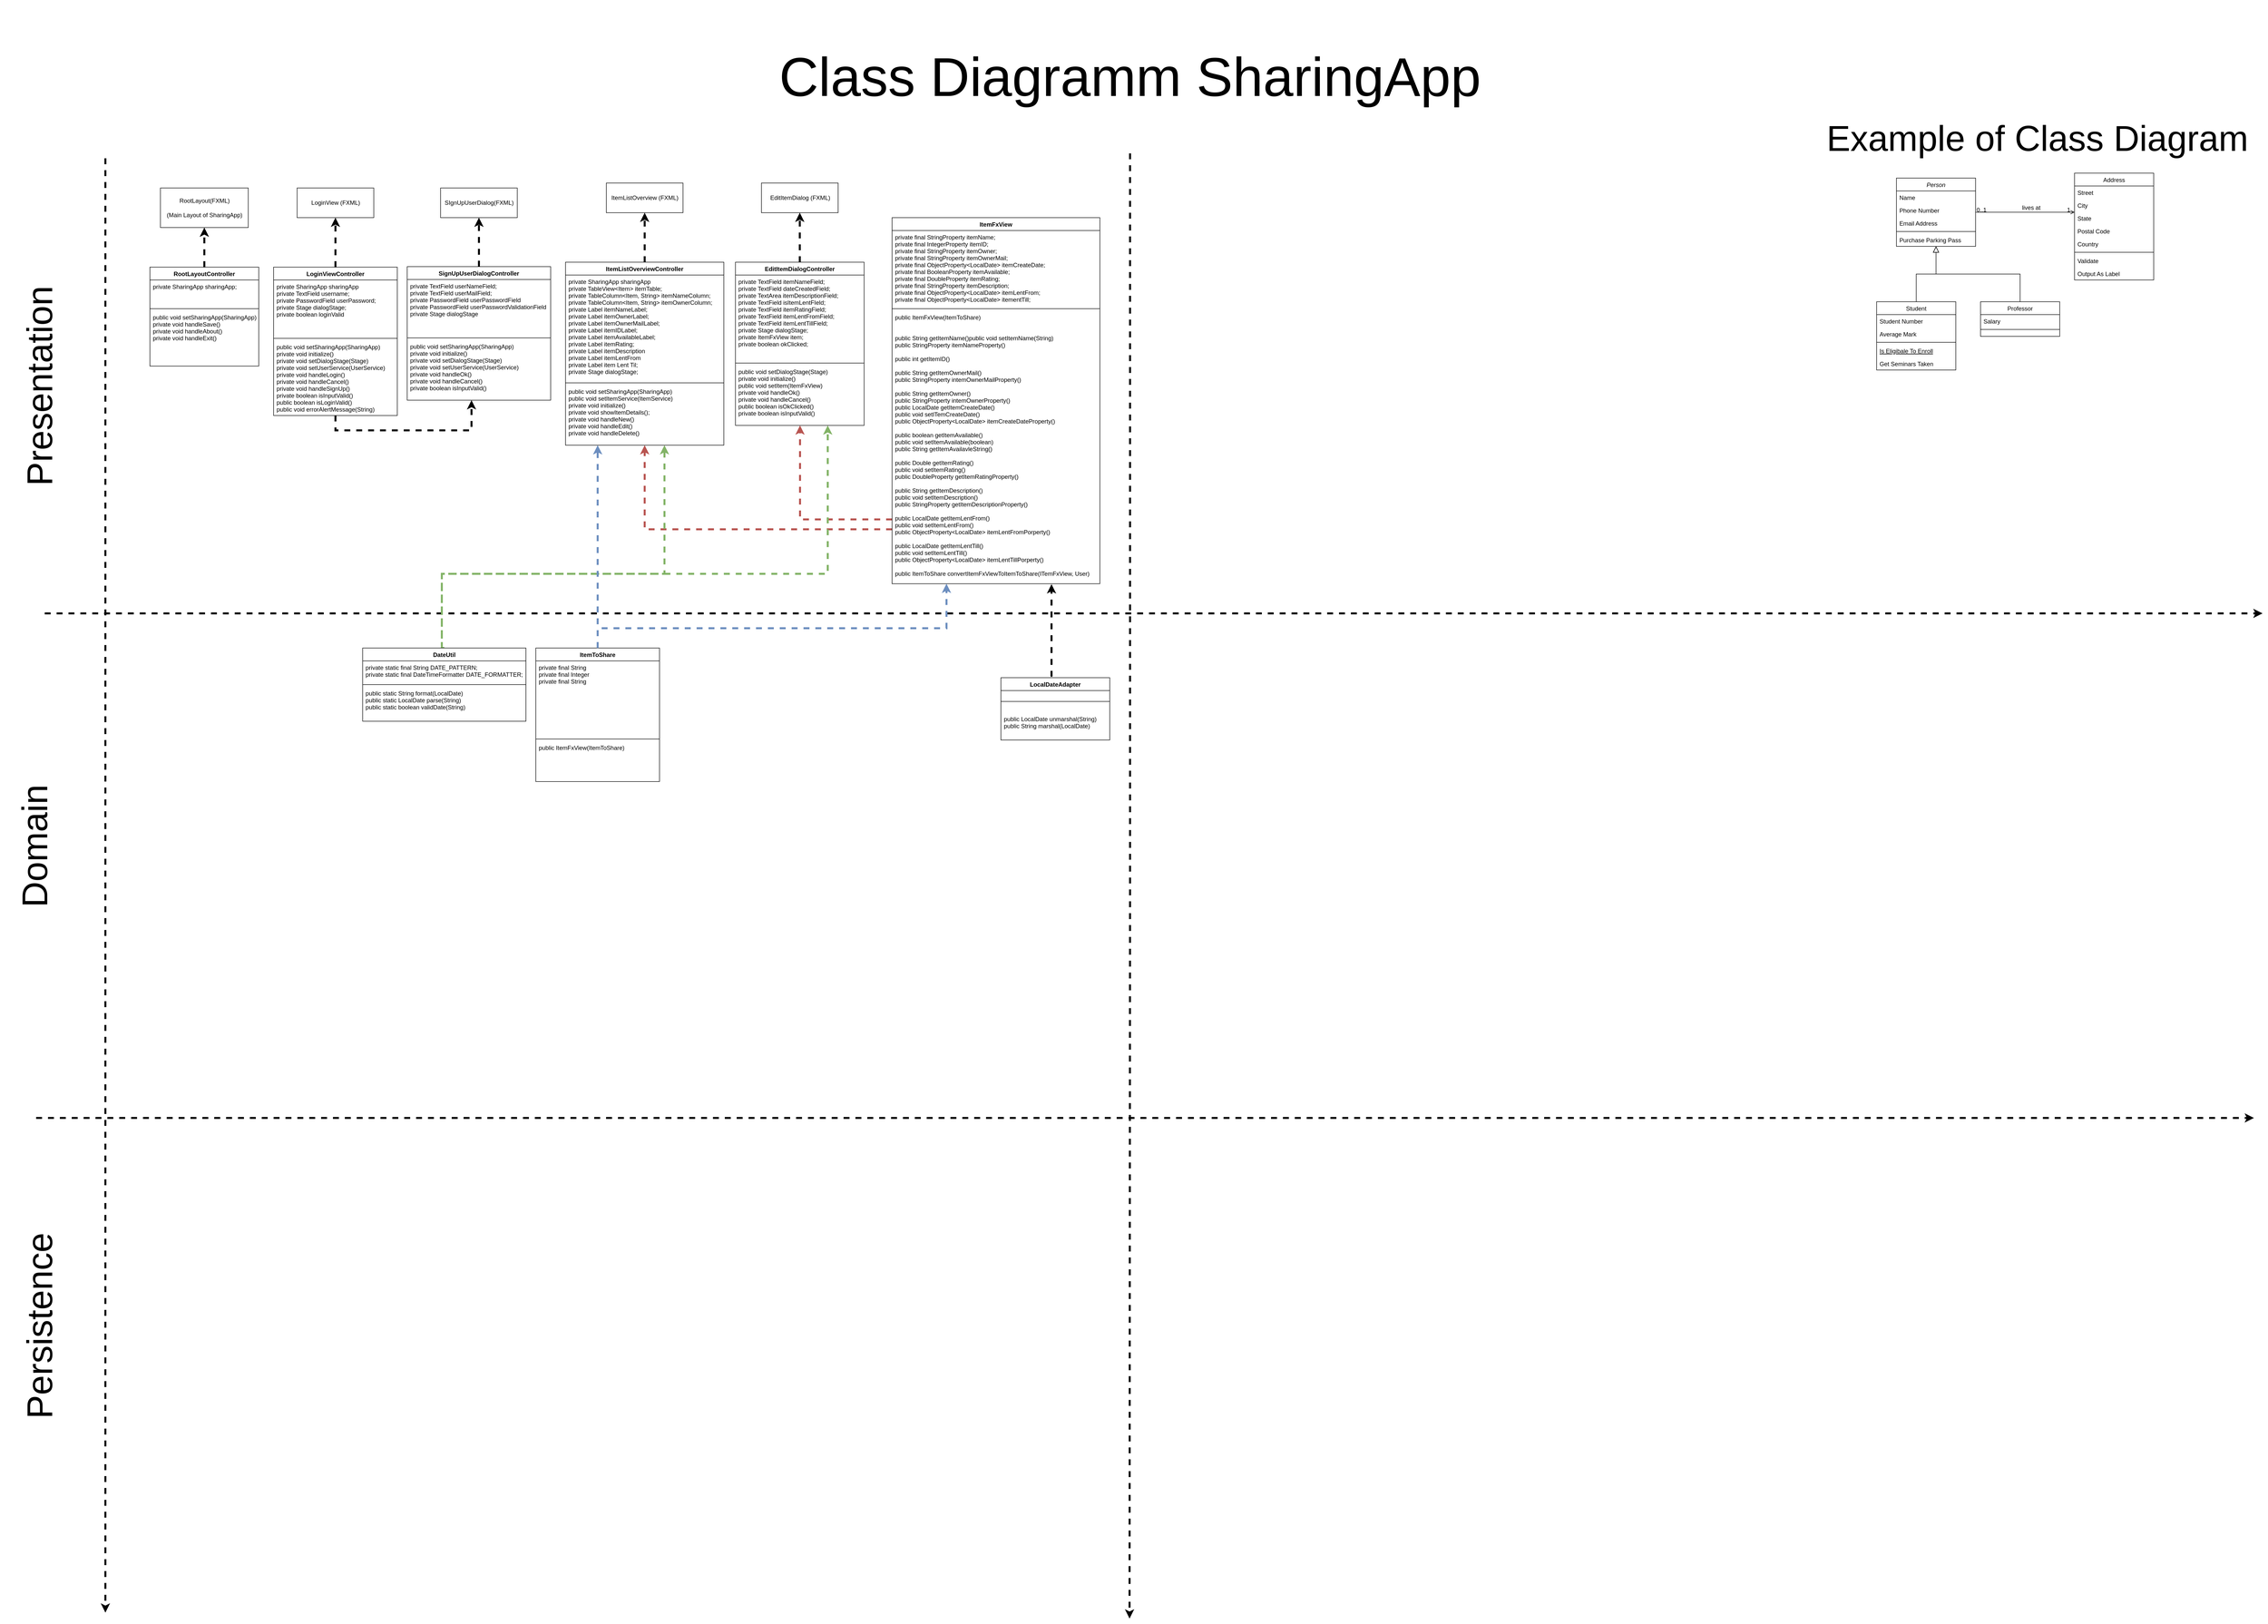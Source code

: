 <mxfile version="14.1.1" type="github">
  <diagram id="C5RBs43oDa-KdzZeNtuy" name="Page-1">
    <mxGraphModel dx="2844" dy="1766" grid="1" gridSize="10" guides="1" tooltips="1" connect="1" arrows="1" fold="1" page="1" pageScale="1" pageWidth="4681" pageHeight="3300" math="0" shadow="0">
      <root>
        <mxCell id="WIyWlLk6GJQsqaUBKTNV-0" />
        <mxCell id="WIyWlLk6GJQsqaUBKTNV-1" parent="WIyWlLk6GJQsqaUBKTNV-0" />
        <mxCell id="zkfFHV4jXpPFQw0GAbJ--0" value="Person" style="swimlane;fontStyle=2;align=center;verticalAlign=top;childLayout=stackLayout;horizontal=1;startSize=26;horizontalStack=0;resizeParent=1;resizeLast=0;collapsible=1;marginBottom=0;rounded=0;shadow=0;strokeWidth=1;" parent="WIyWlLk6GJQsqaUBKTNV-1" vertex="1">
          <mxGeometry x="3890" y="360" width="160" height="138" as="geometry">
            <mxRectangle x="230" y="140" width="160" height="26" as="alternateBounds" />
          </mxGeometry>
        </mxCell>
        <mxCell id="zkfFHV4jXpPFQw0GAbJ--1" value="Name" style="text;align=left;verticalAlign=top;spacingLeft=4;spacingRight=4;overflow=hidden;rotatable=0;points=[[0,0.5],[1,0.5]];portConstraint=eastwest;" parent="zkfFHV4jXpPFQw0GAbJ--0" vertex="1">
          <mxGeometry y="26" width="160" height="26" as="geometry" />
        </mxCell>
        <mxCell id="zkfFHV4jXpPFQw0GAbJ--2" value="Phone Number" style="text;align=left;verticalAlign=top;spacingLeft=4;spacingRight=4;overflow=hidden;rotatable=0;points=[[0,0.5],[1,0.5]];portConstraint=eastwest;rounded=0;shadow=0;html=0;" parent="zkfFHV4jXpPFQw0GAbJ--0" vertex="1">
          <mxGeometry y="52" width="160" height="26" as="geometry" />
        </mxCell>
        <mxCell id="zkfFHV4jXpPFQw0GAbJ--3" value="Email Address" style="text;align=left;verticalAlign=top;spacingLeft=4;spacingRight=4;overflow=hidden;rotatable=0;points=[[0,0.5],[1,0.5]];portConstraint=eastwest;rounded=0;shadow=0;html=0;" parent="zkfFHV4jXpPFQw0GAbJ--0" vertex="1">
          <mxGeometry y="78" width="160" height="26" as="geometry" />
        </mxCell>
        <mxCell id="zkfFHV4jXpPFQw0GAbJ--4" value="" style="line;html=1;strokeWidth=1;align=left;verticalAlign=middle;spacingTop=-1;spacingLeft=3;spacingRight=3;rotatable=0;labelPosition=right;points=[];portConstraint=eastwest;" parent="zkfFHV4jXpPFQw0GAbJ--0" vertex="1">
          <mxGeometry y="104" width="160" height="8" as="geometry" />
        </mxCell>
        <mxCell id="zkfFHV4jXpPFQw0GAbJ--5" value="Purchase Parking Pass" style="text;align=left;verticalAlign=top;spacingLeft=4;spacingRight=4;overflow=hidden;rotatable=0;points=[[0,0.5],[1,0.5]];portConstraint=eastwest;" parent="zkfFHV4jXpPFQw0GAbJ--0" vertex="1">
          <mxGeometry y="112" width="160" height="26" as="geometry" />
        </mxCell>
        <mxCell id="zkfFHV4jXpPFQw0GAbJ--6" value="Student" style="swimlane;fontStyle=0;align=center;verticalAlign=top;childLayout=stackLayout;horizontal=1;startSize=26;horizontalStack=0;resizeParent=1;resizeLast=0;collapsible=1;marginBottom=0;rounded=0;shadow=0;strokeWidth=1;" parent="WIyWlLk6GJQsqaUBKTNV-1" vertex="1">
          <mxGeometry x="3850" y="610" width="160" height="138" as="geometry">
            <mxRectangle x="130" y="380" width="160" height="26" as="alternateBounds" />
          </mxGeometry>
        </mxCell>
        <mxCell id="zkfFHV4jXpPFQw0GAbJ--7" value="Student Number" style="text;align=left;verticalAlign=top;spacingLeft=4;spacingRight=4;overflow=hidden;rotatable=0;points=[[0,0.5],[1,0.5]];portConstraint=eastwest;" parent="zkfFHV4jXpPFQw0GAbJ--6" vertex="1">
          <mxGeometry y="26" width="160" height="26" as="geometry" />
        </mxCell>
        <mxCell id="zkfFHV4jXpPFQw0GAbJ--8" value="Average Mark" style="text;align=left;verticalAlign=top;spacingLeft=4;spacingRight=4;overflow=hidden;rotatable=0;points=[[0,0.5],[1,0.5]];portConstraint=eastwest;rounded=0;shadow=0;html=0;" parent="zkfFHV4jXpPFQw0GAbJ--6" vertex="1">
          <mxGeometry y="52" width="160" height="26" as="geometry" />
        </mxCell>
        <mxCell id="zkfFHV4jXpPFQw0GAbJ--9" value="" style="line;html=1;strokeWidth=1;align=left;verticalAlign=middle;spacingTop=-1;spacingLeft=3;spacingRight=3;rotatable=0;labelPosition=right;points=[];portConstraint=eastwest;" parent="zkfFHV4jXpPFQw0GAbJ--6" vertex="1">
          <mxGeometry y="78" width="160" height="8" as="geometry" />
        </mxCell>
        <mxCell id="zkfFHV4jXpPFQw0GAbJ--10" value="Is Eligibale To Enroll" style="text;align=left;verticalAlign=top;spacingLeft=4;spacingRight=4;overflow=hidden;rotatable=0;points=[[0,0.5],[1,0.5]];portConstraint=eastwest;fontStyle=4" parent="zkfFHV4jXpPFQw0GAbJ--6" vertex="1">
          <mxGeometry y="86" width="160" height="26" as="geometry" />
        </mxCell>
        <mxCell id="zkfFHV4jXpPFQw0GAbJ--11" value="Get Seminars Taken" style="text;align=left;verticalAlign=top;spacingLeft=4;spacingRight=4;overflow=hidden;rotatable=0;points=[[0,0.5],[1,0.5]];portConstraint=eastwest;" parent="zkfFHV4jXpPFQw0GAbJ--6" vertex="1">
          <mxGeometry y="112" width="160" height="26" as="geometry" />
        </mxCell>
        <mxCell id="zkfFHV4jXpPFQw0GAbJ--12" value="" style="endArrow=block;endSize=10;endFill=0;shadow=0;strokeWidth=1;rounded=0;edgeStyle=elbowEdgeStyle;elbow=vertical;" parent="WIyWlLk6GJQsqaUBKTNV-1" source="zkfFHV4jXpPFQw0GAbJ--6" target="zkfFHV4jXpPFQw0GAbJ--0" edge="1">
          <mxGeometry width="160" relative="1" as="geometry">
            <mxPoint x="2340" y="153" as="sourcePoint" />
            <mxPoint x="2340" y="153" as="targetPoint" />
          </mxGeometry>
        </mxCell>
        <mxCell id="zkfFHV4jXpPFQw0GAbJ--13" value="Professor" style="swimlane;fontStyle=0;align=center;verticalAlign=top;childLayout=stackLayout;horizontal=1;startSize=26;horizontalStack=0;resizeParent=1;resizeLast=0;collapsible=1;marginBottom=0;rounded=0;shadow=0;strokeWidth=1;" parent="WIyWlLk6GJQsqaUBKTNV-1" vertex="1">
          <mxGeometry x="4060" y="610" width="160" height="70" as="geometry">
            <mxRectangle x="340" y="380" width="170" height="26" as="alternateBounds" />
          </mxGeometry>
        </mxCell>
        <mxCell id="zkfFHV4jXpPFQw0GAbJ--14" value="Salary" style="text;align=left;verticalAlign=top;spacingLeft=4;spacingRight=4;overflow=hidden;rotatable=0;points=[[0,0.5],[1,0.5]];portConstraint=eastwest;" parent="zkfFHV4jXpPFQw0GAbJ--13" vertex="1">
          <mxGeometry y="26" width="160" height="26" as="geometry" />
        </mxCell>
        <mxCell id="zkfFHV4jXpPFQw0GAbJ--15" value="" style="line;html=1;strokeWidth=1;align=left;verticalAlign=middle;spacingTop=-1;spacingLeft=3;spacingRight=3;rotatable=0;labelPosition=right;points=[];portConstraint=eastwest;" parent="zkfFHV4jXpPFQw0GAbJ--13" vertex="1">
          <mxGeometry y="52" width="160" height="8" as="geometry" />
        </mxCell>
        <mxCell id="zkfFHV4jXpPFQw0GAbJ--16" value="" style="endArrow=block;endSize=10;endFill=0;shadow=0;strokeWidth=1;rounded=0;edgeStyle=elbowEdgeStyle;elbow=vertical;" parent="WIyWlLk6GJQsqaUBKTNV-1" source="zkfFHV4jXpPFQw0GAbJ--13" target="zkfFHV4jXpPFQw0GAbJ--0" edge="1">
          <mxGeometry width="160" relative="1" as="geometry">
            <mxPoint x="2350" y="323" as="sourcePoint" />
            <mxPoint x="2450" y="221" as="targetPoint" />
          </mxGeometry>
        </mxCell>
        <mxCell id="zkfFHV4jXpPFQw0GAbJ--17" value="Address" style="swimlane;fontStyle=0;align=center;verticalAlign=top;childLayout=stackLayout;horizontal=1;startSize=26;horizontalStack=0;resizeParent=1;resizeLast=0;collapsible=1;marginBottom=0;rounded=0;shadow=0;strokeWidth=1;" parent="WIyWlLk6GJQsqaUBKTNV-1" vertex="1">
          <mxGeometry x="4250" y="350" width="160" height="216" as="geometry">
            <mxRectangle x="550" y="140" width="160" height="26" as="alternateBounds" />
          </mxGeometry>
        </mxCell>
        <mxCell id="zkfFHV4jXpPFQw0GAbJ--18" value="Street" style="text;align=left;verticalAlign=top;spacingLeft=4;spacingRight=4;overflow=hidden;rotatable=0;points=[[0,0.5],[1,0.5]];portConstraint=eastwest;" parent="zkfFHV4jXpPFQw0GAbJ--17" vertex="1">
          <mxGeometry y="26" width="160" height="26" as="geometry" />
        </mxCell>
        <mxCell id="zkfFHV4jXpPFQw0GAbJ--19" value="City" style="text;align=left;verticalAlign=top;spacingLeft=4;spacingRight=4;overflow=hidden;rotatable=0;points=[[0,0.5],[1,0.5]];portConstraint=eastwest;rounded=0;shadow=0;html=0;" parent="zkfFHV4jXpPFQw0GAbJ--17" vertex="1">
          <mxGeometry y="52" width="160" height="26" as="geometry" />
        </mxCell>
        <mxCell id="zkfFHV4jXpPFQw0GAbJ--20" value="State" style="text;align=left;verticalAlign=top;spacingLeft=4;spacingRight=4;overflow=hidden;rotatable=0;points=[[0,0.5],[1,0.5]];portConstraint=eastwest;rounded=0;shadow=0;html=0;" parent="zkfFHV4jXpPFQw0GAbJ--17" vertex="1">
          <mxGeometry y="78" width="160" height="26" as="geometry" />
        </mxCell>
        <mxCell id="zkfFHV4jXpPFQw0GAbJ--21" value="Postal Code" style="text;align=left;verticalAlign=top;spacingLeft=4;spacingRight=4;overflow=hidden;rotatable=0;points=[[0,0.5],[1,0.5]];portConstraint=eastwest;rounded=0;shadow=0;html=0;" parent="zkfFHV4jXpPFQw0GAbJ--17" vertex="1">
          <mxGeometry y="104" width="160" height="26" as="geometry" />
        </mxCell>
        <mxCell id="zkfFHV4jXpPFQw0GAbJ--22" value="Country" style="text;align=left;verticalAlign=top;spacingLeft=4;spacingRight=4;overflow=hidden;rotatable=0;points=[[0,0.5],[1,0.5]];portConstraint=eastwest;rounded=0;shadow=0;html=0;" parent="zkfFHV4jXpPFQw0GAbJ--17" vertex="1">
          <mxGeometry y="130" width="160" height="26" as="geometry" />
        </mxCell>
        <mxCell id="zkfFHV4jXpPFQw0GAbJ--23" value="" style="line;html=1;strokeWidth=1;align=left;verticalAlign=middle;spacingTop=-1;spacingLeft=3;spacingRight=3;rotatable=0;labelPosition=right;points=[];portConstraint=eastwest;" parent="zkfFHV4jXpPFQw0GAbJ--17" vertex="1">
          <mxGeometry y="156" width="160" height="8" as="geometry" />
        </mxCell>
        <mxCell id="zkfFHV4jXpPFQw0GAbJ--24" value="Validate" style="text;align=left;verticalAlign=top;spacingLeft=4;spacingRight=4;overflow=hidden;rotatable=0;points=[[0,0.5],[1,0.5]];portConstraint=eastwest;" parent="zkfFHV4jXpPFQw0GAbJ--17" vertex="1">
          <mxGeometry y="164" width="160" height="26" as="geometry" />
        </mxCell>
        <mxCell id="zkfFHV4jXpPFQw0GAbJ--25" value="Output As Label" style="text;align=left;verticalAlign=top;spacingLeft=4;spacingRight=4;overflow=hidden;rotatable=0;points=[[0,0.5],[1,0.5]];portConstraint=eastwest;" parent="zkfFHV4jXpPFQw0GAbJ--17" vertex="1">
          <mxGeometry y="190" width="160" height="26" as="geometry" />
        </mxCell>
        <mxCell id="zkfFHV4jXpPFQw0GAbJ--26" value="" style="endArrow=open;shadow=0;strokeWidth=1;rounded=0;endFill=1;edgeStyle=elbowEdgeStyle;elbow=vertical;" parent="WIyWlLk6GJQsqaUBKTNV-1" source="zkfFHV4jXpPFQw0GAbJ--0" target="zkfFHV4jXpPFQw0GAbJ--17" edge="1">
          <mxGeometry x="0.5" y="41" relative="1" as="geometry">
            <mxPoint x="2520" y="142" as="sourcePoint" />
            <mxPoint x="2680" y="142" as="targetPoint" />
            <mxPoint x="-40" y="32" as="offset" />
          </mxGeometry>
        </mxCell>
        <mxCell id="zkfFHV4jXpPFQw0GAbJ--27" value="0..1" style="resizable=0;align=left;verticalAlign=bottom;labelBackgroundColor=none;fontSize=12;" parent="zkfFHV4jXpPFQw0GAbJ--26" connectable="0" vertex="1">
          <mxGeometry x="-1" relative="1" as="geometry">
            <mxPoint y="4" as="offset" />
          </mxGeometry>
        </mxCell>
        <mxCell id="zkfFHV4jXpPFQw0GAbJ--28" value="1" style="resizable=0;align=right;verticalAlign=bottom;labelBackgroundColor=none;fontSize=12;" parent="zkfFHV4jXpPFQw0GAbJ--26" connectable="0" vertex="1">
          <mxGeometry x="1" relative="1" as="geometry">
            <mxPoint x="-7" y="4" as="offset" />
          </mxGeometry>
        </mxCell>
        <mxCell id="zkfFHV4jXpPFQw0GAbJ--29" value="lives at" style="text;html=1;resizable=0;points=[];;align=center;verticalAlign=middle;labelBackgroundColor=none;rounded=0;shadow=0;strokeWidth=1;fontSize=12;" parent="zkfFHV4jXpPFQw0GAbJ--26" vertex="1" connectable="0">
          <mxGeometry x="0.5" y="49" relative="1" as="geometry">
            <mxPoint x="-38" y="40" as="offset" />
          </mxGeometry>
        </mxCell>
        <mxCell id="n5gccMW1pTss9SRz3Ln8-4" style="edgeStyle=orthogonalEdgeStyle;rounded=0;orthogonalLoop=1;jettySize=auto;html=1;exitX=0.5;exitY=1;exitDx=0;exitDy=0;dashed=1;strokeWidth=4;" parent="WIyWlLk6GJQsqaUBKTNV-1" source="n5gccMW1pTss9SRz3Ln8-2" edge="1">
          <mxGeometry relative="1" as="geometry">
            <mxPoint x="2340" y="3272" as="targetPoint" />
          </mxGeometry>
        </mxCell>
        <mxCell id="n5gccMW1pTss9SRz3Ln8-2" value="&lt;font style=&quot;font-size: 110px&quot;&gt;Class Diagramm SharingApp&lt;/font&gt;" style="text;html=1;strokeColor=none;fillColor=none;align=center;verticalAlign=middle;whiteSpace=wrap;rounded=0;" parent="WIyWlLk6GJQsqaUBKTNV-1" vertex="1">
          <mxGeometry x="1531" width="1620" height="310" as="geometry" />
        </mxCell>
        <mxCell id="n5gccMW1pTss9SRz3Ln8-5" style="edgeStyle=orthogonalEdgeStyle;rounded=0;orthogonalLoop=1;jettySize=auto;html=1;dashed=1;strokeWidth=4;" parent="WIyWlLk6GJQsqaUBKTNV-1" edge="1">
          <mxGeometry relative="1" as="geometry">
            <mxPoint x="270" y="3260" as="targetPoint" />
            <mxPoint x="270" y="320" as="sourcePoint" />
          </mxGeometry>
        </mxCell>
        <mxCell id="n5gccMW1pTss9SRz3Ln8-6" value="&lt;div style=&quot;font-size: 72px&quot;&gt;&lt;font style=&quot;font-size: 72px&quot;&gt;Presentation&lt;/font&gt;&lt;/div&gt;" style="text;html=1;strokeColor=none;fillColor=none;align=center;verticalAlign=middle;whiteSpace=wrap;rounded=0;rotation=-90;" parent="WIyWlLk6GJQsqaUBKTNV-1" vertex="1">
          <mxGeometry x="-190" y="710" width="655" height="140" as="geometry" />
        </mxCell>
        <mxCell id="n5gccMW1pTss9SRz3Ln8-7" value="&lt;font style=&quot;font-size: 72px&quot;&gt;Domain&lt;/font&gt;" style="text;html=1;strokeColor=none;fillColor=none;align=center;verticalAlign=middle;whiteSpace=wrap;rounded=0;rotation=-90;" parent="WIyWlLk6GJQsqaUBKTNV-1" vertex="1">
          <mxGeometry x="-200" y="1640" width="655" height="140" as="geometry" />
        </mxCell>
        <mxCell id="n5gccMW1pTss9SRz3Ln8-8" value="&lt;font style=&quot;font-size: 72px&quot;&gt;Persistence&lt;/font&gt;" style="text;html=1;strokeColor=none;fillColor=none;align=center;verticalAlign=middle;whiteSpace=wrap;rounded=0;rotation=-90;" parent="WIyWlLk6GJQsqaUBKTNV-1" vertex="1">
          <mxGeometry x="-190" y="2610" width="655" height="140" as="geometry" />
        </mxCell>
        <mxCell id="n5gccMW1pTss9SRz3Ln8-10" style="edgeStyle=orthogonalEdgeStyle;rounded=0;orthogonalLoop=1;jettySize=auto;html=1;exitX=0.5;exitY=1;exitDx=0;exitDy=0;dashed=1;strokeWidth=4;" parent="WIyWlLk6GJQsqaUBKTNV-1" edge="1">
          <mxGeometry relative="1" as="geometry">
            <mxPoint x="4630" y="1240" as="targetPoint" />
            <mxPoint x="147.4" y="1240" as="sourcePoint" />
          </mxGeometry>
        </mxCell>
        <mxCell id="n5gccMW1pTss9SRz3Ln8-11" style="edgeStyle=orthogonalEdgeStyle;rounded=0;orthogonalLoop=1;jettySize=auto;html=1;exitX=0.5;exitY=1;exitDx=0;exitDy=0;dashed=1;strokeWidth=4;" parent="WIyWlLk6GJQsqaUBKTNV-1" edge="1">
          <mxGeometry relative="1" as="geometry">
            <mxPoint x="4612.6" y="2260" as="targetPoint" />
            <mxPoint x="130.0" y="2260" as="sourcePoint" />
          </mxGeometry>
        </mxCell>
        <mxCell id="n5gccMW1pTss9SRz3Ln8-21" style="edgeStyle=orthogonalEdgeStyle;rounded=0;orthogonalLoop=1;jettySize=auto;html=1;entryX=0.5;entryY=1;entryDx=0;entryDy=0;dashed=1;strokeWidth=4;" parent="WIyWlLk6GJQsqaUBKTNV-1" source="n5gccMW1pTss9SRz3Ln8-16" target="n5gccMW1pTss9SRz3Ln8-20" edge="1">
          <mxGeometry relative="1" as="geometry" />
        </mxCell>
        <mxCell id="n5gccMW1pTss9SRz3Ln8-16" value="LoginViewController" style="swimlane;fontStyle=1;align=center;verticalAlign=top;childLayout=stackLayout;horizontal=1;startSize=26;horizontalStack=0;resizeParent=1;resizeParentMax=0;resizeLast=0;collapsible=1;marginBottom=0;" parent="WIyWlLk6GJQsqaUBKTNV-1" vertex="1">
          <mxGeometry x="610" y="540" width="250" height="300" as="geometry" />
        </mxCell>
        <mxCell id="n5gccMW1pTss9SRz3Ln8-17" value="private SharingApp sharingApp&#xa;private TextField username;&#xa;private PasswordField userPassword;&#xa;private Stage dialogStage;&#xa;private boolean loginValid&#xa;" style="text;strokeColor=none;fillColor=none;align=left;verticalAlign=top;spacingLeft=4;spacingRight=4;overflow=hidden;rotatable=0;points=[[0,0.5],[1,0.5]];portConstraint=eastwest;" parent="n5gccMW1pTss9SRz3Ln8-16" vertex="1">
          <mxGeometry y="26" width="250" height="114" as="geometry" />
        </mxCell>
        <mxCell id="n5gccMW1pTss9SRz3Ln8-18" value="" style="line;strokeWidth=1;fillColor=none;align=left;verticalAlign=middle;spacingTop=-1;spacingLeft=3;spacingRight=3;rotatable=0;labelPosition=right;points=[];portConstraint=eastwest;" parent="n5gccMW1pTss9SRz3Ln8-16" vertex="1">
          <mxGeometry y="140" width="250" height="8" as="geometry" />
        </mxCell>
        <mxCell id="n5gccMW1pTss9SRz3Ln8-19" value="public void setSharingApp(SharingApp)&#xa;private void initialize()&#xa;private void setDialogStage(Stage)&#xa;private void setUserService(UserService)&#xa;private void handleLogin()&#xa;private void handleCancel()&#xa;private void handleSignUp()&#xa;private boolean isInputValid()&#xa;public boolean isLoginValid()&#xa;public void errorAlertMessage(String)&#xa;&#xa;" style="text;strokeColor=none;fillColor=none;align=left;verticalAlign=top;spacingLeft=4;spacingRight=4;overflow=hidden;rotatable=0;points=[[0,0.5],[1,0.5]];portConstraint=eastwest;" parent="n5gccMW1pTss9SRz3Ln8-16" vertex="1">
          <mxGeometry y="148" width="250" height="152" as="geometry" />
        </mxCell>
        <mxCell id="n5gccMW1pTss9SRz3Ln8-20" value="LoginView (FXML)" style="html=1;" parent="WIyWlLk6GJQsqaUBKTNV-1" vertex="1">
          <mxGeometry x="657.5" y="380" width="155" height="60" as="geometry" />
        </mxCell>
        <mxCell id="n5gccMW1pTss9SRz3Ln8-27" style="edgeStyle=orthogonalEdgeStyle;rounded=0;orthogonalLoop=1;jettySize=auto;html=1;entryX=0.5;entryY=1;entryDx=0;entryDy=0;dashed=1;strokeWidth=4;" parent="WIyWlLk6GJQsqaUBKTNV-1" source="n5gccMW1pTss9SRz3Ln8-22" target="n5gccMW1pTss9SRz3Ln8-26" edge="1">
          <mxGeometry relative="1" as="geometry" />
        </mxCell>
        <mxCell id="n5gccMW1pTss9SRz3Ln8-22" value="RootLayoutController" style="swimlane;fontStyle=1;align=center;verticalAlign=top;childLayout=stackLayout;horizontal=1;startSize=26;horizontalStack=0;resizeParent=1;resizeParentMax=0;resizeLast=0;collapsible=1;marginBottom=0;" parent="WIyWlLk6GJQsqaUBKTNV-1" vertex="1">
          <mxGeometry x="360" y="540" width="220" height="200" as="geometry" />
        </mxCell>
        <mxCell id="n5gccMW1pTss9SRz3Ln8-23" value="private SharingApp sharingApp;" style="text;strokeColor=none;fillColor=none;align=left;verticalAlign=top;spacingLeft=4;spacingRight=4;overflow=hidden;rotatable=0;points=[[0,0.5],[1,0.5]];portConstraint=eastwest;" parent="n5gccMW1pTss9SRz3Ln8-22" vertex="1">
          <mxGeometry y="26" width="220" height="54" as="geometry" />
        </mxCell>
        <mxCell id="n5gccMW1pTss9SRz3Ln8-24" value="" style="line;strokeWidth=1;fillColor=none;align=left;verticalAlign=middle;spacingTop=-1;spacingLeft=3;spacingRight=3;rotatable=0;labelPosition=right;points=[];portConstraint=eastwest;" parent="n5gccMW1pTss9SRz3Ln8-22" vertex="1">
          <mxGeometry y="80" width="220" height="8" as="geometry" />
        </mxCell>
        <mxCell id="n5gccMW1pTss9SRz3Ln8-25" value="public void setSharingApp(SharingApp)&#xa;private void handleSave()&#xa;private void handleAbout()&#xa;private void handleExit()&#xa;" style="text;strokeColor=none;fillColor=none;align=left;verticalAlign=top;spacingLeft=4;spacingRight=4;overflow=hidden;rotatable=0;points=[[0,0.5],[1,0.5]];portConstraint=eastwest;" parent="n5gccMW1pTss9SRz3Ln8-22" vertex="1">
          <mxGeometry y="88" width="220" height="112" as="geometry" />
        </mxCell>
        <mxCell id="n5gccMW1pTss9SRz3Ln8-26" value="&lt;div&gt;RootLayout(FXML)&lt;/div&gt;&lt;div&gt;&lt;br&gt;&lt;/div&gt;(Main Layout of SharingApp)" style="html=1;" parent="WIyWlLk6GJQsqaUBKTNV-1" vertex="1">
          <mxGeometry x="381.25" y="380" width="177.5" height="80" as="geometry" />
        </mxCell>
        <mxCell id="n5gccMW1pTss9SRz3Ln8-28" value="&lt;font style=&quot;font-size: 72px&quot;&gt;Example of Class Diagram&lt;/font&gt;" style="text;html=1;strokeColor=none;fillColor=none;align=center;verticalAlign=middle;whiteSpace=wrap;rounded=0;" parent="WIyWlLk6GJQsqaUBKTNV-1" vertex="1">
          <mxGeometry x="3740" y="270" width="870" height="20" as="geometry" />
        </mxCell>
        <mxCell id="NbHTNahy-XvnpAPskr0h-0" value="ItemListOverview (FXML)" style="html=1;" parent="WIyWlLk6GJQsqaUBKTNV-1" vertex="1">
          <mxGeometry x="1282.5" y="370" width="155" height="60" as="geometry" />
        </mxCell>
        <mxCell id="NbHTNahy-XvnpAPskr0h-7" style="edgeStyle=orthogonalEdgeStyle;rounded=0;orthogonalLoop=1;jettySize=auto;html=1;entryX=0.5;entryY=1;entryDx=0;entryDy=0;dashed=1;strokeWidth=4;" parent="WIyWlLk6GJQsqaUBKTNV-1" source="NbHTNahy-XvnpAPskr0h-1" target="NbHTNahy-XvnpAPskr0h-0" edge="1">
          <mxGeometry relative="1" as="geometry" />
        </mxCell>
        <mxCell id="NbHTNahy-XvnpAPskr0h-1" value="ItemListOverviewController" style="swimlane;fontStyle=1;align=center;verticalAlign=top;childLayout=stackLayout;horizontal=1;startSize=26;horizontalStack=0;resizeParent=1;resizeParentMax=0;resizeLast=0;collapsible=1;marginBottom=0;" parent="WIyWlLk6GJQsqaUBKTNV-1" vertex="1">
          <mxGeometry x="1200" y="530" width="320" height="370" as="geometry" />
        </mxCell>
        <mxCell id="NbHTNahy-XvnpAPskr0h-2" value="private SharingApp sharingApp&#xa;private TableView&lt;Item&gt; itemTable;&#xa;private TableColumn&lt;Item, String&gt; itemNameColumn;&#xa;private TableColumn&lt;Item, String&gt; itemOwnerColumn;&#xa;private Label itemNameLabel;&#xa;private Label itemOwnerLabel;&#xa;private Label itemOwnerMailLabel;&#xa;private Label itemIDLabel;&#xa;private Label itemAvailableLabel;&#xa;private Label itemRating;&#xa;private Label itemDescription&#xa;private Label itemLentFrom&#xa;private Label item Lent Til;&#xa;private Stage dialogStage;&#xa;&#xa;" style="text;strokeColor=none;fillColor=none;align=left;verticalAlign=top;spacingLeft=4;spacingRight=4;overflow=hidden;rotatable=0;points=[[0,0.5],[1,0.5]];portConstraint=eastwest;" parent="NbHTNahy-XvnpAPskr0h-1" vertex="1">
          <mxGeometry y="26" width="320" height="214" as="geometry" />
        </mxCell>
        <mxCell id="NbHTNahy-XvnpAPskr0h-3" value="" style="line;strokeWidth=1;fillColor=none;align=left;verticalAlign=middle;spacingTop=-1;spacingLeft=3;spacingRight=3;rotatable=0;labelPosition=right;points=[];portConstraint=eastwest;" parent="NbHTNahy-XvnpAPskr0h-1" vertex="1">
          <mxGeometry y="240" width="320" height="8" as="geometry" />
        </mxCell>
        <mxCell id="NbHTNahy-XvnpAPskr0h-4" value="public void setSharingApp(SharingApp)&#xa;public void setItemService(ItemService)&#xa;private void initialize()&#xa;private void showItemDetails();&#xa;private void handleNew()&#xa;private void handleEdit()&#xa;private void handleDelete()&#xa;" style="text;strokeColor=none;fillColor=none;align=left;verticalAlign=top;spacingLeft=4;spacingRight=4;overflow=hidden;rotatable=0;points=[[0,0.5],[1,0.5]];portConstraint=eastwest;" parent="NbHTNahy-XvnpAPskr0h-1" vertex="1">
          <mxGeometry y="248" width="320" height="122" as="geometry" />
        </mxCell>
        <mxCell id="NbHTNahy-XvnpAPskr0h-13" style="edgeStyle=orthogonalEdgeStyle;rounded=0;orthogonalLoop=1;jettySize=auto;html=1;entryX=0.5;entryY=1;entryDx=0;entryDy=0;entryPerimeter=0;dashed=1;strokeColor=#b85450;strokeWidth=4;fillColor=#f8cecc;" parent="WIyWlLk6GJQsqaUBKTNV-1" source="NbHTNahy-XvnpAPskr0h-8" target="NbHTNahy-XvnpAPskr0h-4" edge="1">
          <mxGeometry relative="1" as="geometry">
            <Array as="points">
              <mxPoint x="1360" y="1070" />
            </Array>
          </mxGeometry>
        </mxCell>
        <mxCell id="7Ww949HbS-oUmsPyWldI-16" style="edgeStyle=orthogonalEdgeStyle;rounded=0;orthogonalLoop=1;jettySize=auto;html=1;dashed=1;strokeWidth=4;fillColor=#f8cecc;strokeColor=#b85450;" parent="WIyWlLk6GJQsqaUBKTNV-1" source="NbHTNahy-XvnpAPskr0h-8" target="7Ww949HbS-oUmsPyWldI-14" edge="1">
          <mxGeometry relative="1" as="geometry">
            <Array as="points">
              <mxPoint x="1674" y="1050" />
            </Array>
          </mxGeometry>
        </mxCell>
        <mxCell id="NbHTNahy-XvnpAPskr0h-8" value="ItemFxView" style="swimlane;fontStyle=1;align=center;verticalAlign=top;childLayout=stackLayout;horizontal=1;startSize=26;horizontalStack=0;resizeParent=1;resizeParentMax=0;resizeLast=0;collapsible=1;marginBottom=0;" parent="WIyWlLk6GJQsqaUBKTNV-1" vertex="1">
          <mxGeometry x="1860" y="440" width="420" height="740" as="geometry" />
        </mxCell>
        <mxCell id="NbHTNahy-XvnpAPskr0h-9" value="private final StringProperty itemName;&#xa;private final IntegerProperty itemID;&#xa;private final StringProperty itemOwner;&#xa;private final StringProperty itemOwnerMail;&#xa;private final ObjectProperty&lt;LocalDate&gt; itemCreateDate;&#xa;private final BooleanProperty itemAvailable;&#xa;private final DoubleProperty itemRating;&#xa;private final StringProperty itemDescription;&#xa;private final ObjectProperty&lt;LocalDate&gt; itemLentFrom;&#xa;private final ObjectProperty&lt;LocalDate&gt; itementTill;&#xa;&#xa;&#xa;" style="text;strokeColor=none;fillColor=none;align=left;verticalAlign=top;spacingLeft=4;spacingRight=4;overflow=hidden;rotatable=0;points=[[0,0.5],[1,0.5]];portConstraint=eastwest;" parent="NbHTNahy-XvnpAPskr0h-8" vertex="1">
          <mxGeometry y="26" width="420" height="154" as="geometry" />
        </mxCell>
        <mxCell id="NbHTNahy-XvnpAPskr0h-10" value="" style="line;strokeWidth=1;fillColor=none;align=left;verticalAlign=middle;spacingTop=-1;spacingLeft=3;spacingRight=3;rotatable=0;labelPosition=right;points=[];portConstraint=eastwest;" parent="NbHTNahy-XvnpAPskr0h-8" vertex="1">
          <mxGeometry y="180" width="420" height="8" as="geometry" />
        </mxCell>
        <mxCell id="NbHTNahy-XvnpAPskr0h-11" value="public ItemFxView(ItemToShare)&#xa;&#xa;&#xa;public String getItemName()public void setItemName(String)&#xa;public StringProperty itemNameProperty()&#xa;&#xa;public int getItemID()&#xa;&#xa;public String getItemOwnerMail()&#xa;public StringProperty intemOwnerMailProperty()&#xa;&#xa;public String getItemOwner()&#xa;public StringProperty intemOwnerProperty()&#xa;public LocalDate getItemCreateDate()&#xa;public void setITemCreateDate()&#xa;public ObjectProperty&lt;LocalDate&gt; itemCreateDateProperty()&#xa;&#xa;public boolean getItemAvailable()&#xa;public void setItemAvailable(boolean)&#xa;public String getItemAvailavleString()&#xa;&#xa;public Double getItemRating()&#xa;public void setItemRating()&#xa;public DoubleProperty getItemRatingProperty()&#xa;&#xa;public String getItemDescription()&#xa;public void setItemDescription()&#xa;public StringProperty getItemDescriptionProperty()&#xa;&#xa;public LocalDate getItemLentFrom()&#xa;public void setItemLentFrom()&#xa;public ObjectProperty&lt;LocalDate&gt; itemLentFromPorperty()&#xa;&#xa;public LocalDate getItemLentTill()&#xa;public void setItemLentTill()&#xa;public ObjectProperty&lt;LocalDate&gt; itemLentTillPorperty()&#xa;&#xa;public ItemToShare convertItemFxViewToItemToShare(ITemFxView, User)&#xa;&#xa;" style="text;strokeColor=none;fillColor=none;align=left;verticalAlign=top;spacingLeft=4;spacingRight=4;overflow=hidden;rotatable=0;points=[[0,0.5],[1,0.5]];portConstraint=eastwest;" parent="NbHTNahy-XvnpAPskr0h-8" vertex="1">
          <mxGeometry y="188" width="420" height="552" as="geometry" />
        </mxCell>
        <mxCell id="7Ww949HbS-oUmsPyWldI-4" style="edgeStyle=orthogonalEdgeStyle;rounded=0;orthogonalLoop=1;jettySize=auto;html=1;strokeWidth=4;dashed=1;exitX=0.465;exitY=-0.015;exitDx=0;exitDy=0;exitPerimeter=0;" parent="WIyWlLk6GJQsqaUBKTNV-1" source="7Ww949HbS-oUmsPyWldI-0" edge="1">
          <mxGeometry relative="1" as="geometry">
            <Array as="points">
              <mxPoint x="2182" y="1181" />
            </Array>
            <mxPoint x="2182" y="1181" as="targetPoint" />
          </mxGeometry>
        </mxCell>
        <mxCell id="7Ww949HbS-oUmsPyWldI-0" value="LocalDateAdapter" style="swimlane;fontStyle=1;align=center;verticalAlign=top;childLayout=stackLayout;horizontal=1;startSize=26;horizontalStack=0;resizeParent=1;resizeParentMax=0;resizeLast=0;collapsible=1;marginBottom=0;" parent="WIyWlLk6GJQsqaUBKTNV-1" vertex="1">
          <mxGeometry x="2080" y="1370" width="220" height="126" as="geometry" />
        </mxCell>
        <mxCell id="7Ww949HbS-oUmsPyWldI-2" value="" style="line;strokeWidth=1;fillColor=none;align=left;verticalAlign=middle;spacingTop=-1;spacingLeft=3;spacingRight=3;rotatable=0;labelPosition=right;points=[];portConstraint=eastwest;" parent="7Ww949HbS-oUmsPyWldI-0" vertex="1">
          <mxGeometry y="26" width="220" height="44" as="geometry" />
        </mxCell>
        <mxCell id="7Ww949HbS-oUmsPyWldI-3" value="public LocalDate unmarshal(String)&#xa;public String marshal(LocalDate)&#xa;" style="text;strokeColor=none;fillColor=none;align=left;verticalAlign=top;spacingLeft=4;spacingRight=4;overflow=hidden;rotatable=0;points=[[0,0.5],[1,0.5]];portConstraint=eastwest;" parent="7Ww949HbS-oUmsPyWldI-0" vertex="1">
          <mxGeometry y="70" width="220" height="56" as="geometry" />
        </mxCell>
        <mxCell id="7Ww949HbS-oUmsPyWldI-9" style="edgeStyle=orthogonalEdgeStyle;rounded=0;orthogonalLoop=1;jettySize=auto;html=1;dashed=1;strokeWidth=4;exitX=0.5;exitY=0;exitDx=0;exitDy=0;fillColor=#d5e8d4;strokeColor=#82b366;" parent="WIyWlLk6GJQsqaUBKTNV-1" source="7Ww949HbS-oUmsPyWldI-5" target="NbHTNahy-XvnpAPskr0h-4" edge="1">
          <mxGeometry relative="1" as="geometry">
            <mxPoint x="1111" y="850" as="targetPoint" />
            <Array as="points">
              <mxPoint x="950" y="1310" />
              <mxPoint x="950" y="1160" />
              <mxPoint x="1400" y="1160" />
            </Array>
          </mxGeometry>
        </mxCell>
        <mxCell id="7Ww949HbS-oUmsPyWldI-17" style="edgeStyle=orthogonalEdgeStyle;rounded=0;orthogonalLoop=1;jettySize=auto;html=1;dashed=1;strokeWidth=4;fillColor=#d5e8d4;strokeColor=#82b366;" parent="WIyWlLk6GJQsqaUBKTNV-1" source="7Ww949HbS-oUmsPyWldI-5" target="7Ww949HbS-oUmsPyWldI-14" edge="1">
          <mxGeometry relative="1" as="geometry">
            <mxPoint x="1490.0" y="900" as="targetPoint" />
            <Array as="points">
              <mxPoint x="950" y="1160" />
              <mxPoint x="1730" y="1160" />
            </Array>
          </mxGeometry>
        </mxCell>
        <mxCell id="7Ww949HbS-oUmsPyWldI-5" value="DateUtil" style="swimlane;fontStyle=1;align=center;verticalAlign=top;childLayout=stackLayout;horizontal=1;startSize=26;horizontalStack=0;resizeParent=1;resizeParentMax=0;resizeLast=0;collapsible=1;marginBottom=0;" parent="WIyWlLk6GJQsqaUBKTNV-1" vertex="1">
          <mxGeometry x="790" y="1310" width="330" height="148" as="geometry" />
        </mxCell>
        <mxCell id="7Ww949HbS-oUmsPyWldI-6" value="private static final String DATE_PATTERN;&#xa;private static final DateTimeFormatter DATE_FORMATTER;&#xa;&#xa;" style="text;strokeColor=none;fillColor=none;align=left;verticalAlign=top;spacingLeft=4;spacingRight=4;overflow=hidden;rotatable=0;points=[[0,0.5],[1,0.5]];portConstraint=eastwest;" parent="7Ww949HbS-oUmsPyWldI-5" vertex="1">
          <mxGeometry y="26" width="330" height="44" as="geometry" />
        </mxCell>
        <mxCell id="7Ww949HbS-oUmsPyWldI-7" value="" style="line;strokeWidth=1;fillColor=none;align=left;verticalAlign=middle;spacingTop=-1;spacingLeft=3;spacingRight=3;rotatable=0;labelPosition=right;points=[];portConstraint=eastwest;" parent="7Ww949HbS-oUmsPyWldI-5" vertex="1">
          <mxGeometry y="70" width="330" height="8" as="geometry" />
        </mxCell>
        <mxCell id="7Ww949HbS-oUmsPyWldI-8" value="public static String format(LocalDate)&#xa;public static LocalDate parse(String)&#xa;public static boolean validDate(String)&#xa;&#xa;" style="text;strokeColor=none;fillColor=none;align=left;verticalAlign=top;spacingLeft=4;spacingRight=4;overflow=hidden;rotatable=0;points=[[0,0.5],[1,0.5]];portConstraint=eastwest;" parent="7Ww949HbS-oUmsPyWldI-5" vertex="1">
          <mxGeometry y="78" width="330" height="70" as="geometry" />
        </mxCell>
        <mxCell id="7Ww949HbS-oUmsPyWldI-10" value="EditItemDialog (FXML)" style="html=1;" parent="WIyWlLk6GJQsqaUBKTNV-1" vertex="1">
          <mxGeometry x="1596" y="370" width="155" height="60" as="geometry" />
        </mxCell>
        <mxCell id="7Ww949HbS-oUmsPyWldI-15" style="edgeStyle=orthogonalEdgeStyle;rounded=0;orthogonalLoop=1;jettySize=auto;html=1;entryX=0.5;entryY=1;entryDx=0;entryDy=0;dashed=1;strokeWidth=4;" parent="WIyWlLk6GJQsqaUBKTNV-1" source="7Ww949HbS-oUmsPyWldI-11" target="7Ww949HbS-oUmsPyWldI-10" edge="1">
          <mxGeometry relative="1" as="geometry" />
        </mxCell>
        <mxCell id="7Ww949HbS-oUmsPyWldI-11" value="EditItemDialogController" style="swimlane;fontStyle=1;align=center;verticalAlign=top;childLayout=stackLayout;horizontal=1;startSize=26;horizontalStack=0;resizeParent=1;resizeParentMax=0;resizeLast=0;collapsible=1;marginBottom=0;" parent="WIyWlLk6GJQsqaUBKTNV-1" vertex="1">
          <mxGeometry x="1543.5" y="530" width="260" height="330" as="geometry" />
        </mxCell>
        <mxCell id="7Ww949HbS-oUmsPyWldI-12" value="private TextField itemNameField;&#xa;private TextField dateCreatedField;&#xa;private TextArea itemDescriptionField;&#xa;private TextField isItemLentFIeld;&#xa;private TextField itemRatingField;&#xa;private TextField itemLentFromField;&#xa;private TextField itemLentTillField;&#xa;private Stage dialogStage;&#xa;private ItemFxView item;&#xa;private boolean okClicked;&#xa;" style="text;strokeColor=none;fillColor=none;align=left;verticalAlign=top;spacingLeft=4;spacingRight=4;overflow=hidden;rotatable=0;points=[[0,0.5],[1,0.5]];portConstraint=eastwest;" parent="7Ww949HbS-oUmsPyWldI-11" vertex="1">
          <mxGeometry y="26" width="260" height="174" as="geometry" />
        </mxCell>
        <mxCell id="7Ww949HbS-oUmsPyWldI-13" value="" style="line;strokeWidth=1;fillColor=none;align=left;verticalAlign=middle;spacingTop=-1;spacingLeft=3;spacingRight=3;rotatable=0;labelPosition=right;points=[];portConstraint=eastwest;" parent="7Ww949HbS-oUmsPyWldI-11" vertex="1">
          <mxGeometry y="200" width="260" height="8" as="geometry" />
        </mxCell>
        <mxCell id="7Ww949HbS-oUmsPyWldI-14" value="public void setDialogStage(Stage)&#xa;private void initialize()&#xa;public void setItem(ItemFxView)&#xa;private void handleOk()&#xa;private void handleCancel()&#xa;public boolean isOkClicked()&#xa;private boolean isInputValid()&#xa;&#xa;" style="text;strokeColor=none;fillColor=none;align=left;verticalAlign=top;spacingLeft=4;spacingRight=4;overflow=hidden;rotatable=0;points=[[0,0.5],[1,0.5]];portConstraint=eastwest;" parent="7Ww949HbS-oUmsPyWldI-11" vertex="1">
          <mxGeometry y="208" width="260" height="122" as="geometry" />
        </mxCell>
        <mxCell id="hB7CMEkipZKGzY7zWw_R-5" style="edgeStyle=orthogonalEdgeStyle;rounded=0;orthogonalLoop=1;jettySize=auto;html=1;entryX=0.5;entryY=1;entryDx=0;entryDy=0;strokeWidth=4;dashed=1;" parent="WIyWlLk6GJQsqaUBKTNV-1" source="hB7CMEkipZKGzY7zWw_R-0" target="hB7CMEkipZKGzY7zWw_R-4" edge="1">
          <mxGeometry relative="1" as="geometry" />
        </mxCell>
        <mxCell id="hB7CMEkipZKGzY7zWw_R-0" value="SignUpUserDialogController" style="swimlane;fontStyle=1;align=center;verticalAlign=top;childLayout=stackLayout;horizontal=1;startSize=26;horizontalStack=0;resizeParent=1;resizeParentMax=0;resizeLast=0;collapsible=1;marginBottom=0;" parent="WIyWlLk6GJQsqaUBKTNV-1" vertex="1">
          <mxGeometry x="880" y="539" width="290" height="270" as="geometry" />
        </mxCell>
        <mxCell id="hB7CMEkipZKGzY7zWw_R-1" value="private TextField userNameField;&#xa;private TextField userMailField;&#xa;private PasswordField userPasswordField&#xa;private PasswordField userPasswordValidationField&#xa;private Stage dialogStage&#xa;&#xa;&#xa;" style="text;strokeColor=none;fillColor=none;align=left;verticalAlign=top;spacingLeft=4;spacingRight=4;overflow=hidden;rotatable=0;points=[[0,0.5],[1,0.5]];portConstraint=eastwest;" parent="hB7CMEkipZKGzY7zWw_R-0" vertex="1">
          <mxGeometry y="26" width="290" height="114" as="geometry" />
        </mxCell>
        <mxCell id="hB7CMEkipZKGzY7zWw_R-2" value="" style="line;strokeWidth=1;fillColor=none;align=left;verticalAlign=middle;spacingTop=-1;spacingLeft=3;spacingRight=3;rotatable=0;labelPosition=right;points=[];portConstraint=eastwest;" parent="hB7CMEkipZKGzY7zWw_R-0" vertex="1">
          <mxGeometry y="140" width="290" height="8" as="geometry" />
        </mxCell>
        <mxCell id="hB7CMEkipZKGzY7zWw_R-3" value="public void setSharingApp(SharingApp)&#xa;private void initialize()&#xa;private void setDialogStage(Stage)&#xa;private void setUserService(UserService)&#xa;private void handleOk()&#xa;private void handleCancel()&#xa;private boolean isInputValid()&#xa;" style="text;strokeColor=none;fillColor=none;align=left;verticalAlign=top;spacingLeft=4;spacingRight=4;overflow=hidden;rotatable=0;points=[[0,0.5],[1,0.5]];portConstraint=eastwest;" parent="hB7CMEkipZKGzY7zWw_R-0" vertex="1">
          <mxGeometry y="148" width="290" height="122" as="geometry" />
        </mxCell>
        <mxCell id="hB7CMEkipZKGzY7zWw_R-4" value="SIgnUpUserDialog(FXML)" style="html=1;" parent="WIyWlLk6GJQsqaUBKTNV-1" vertex="1">
          <mxGeometry x="947.5" y="380" width="155" height="60" as="geometry" />
        </mxCell>
        <mxCell id="hB7CMEkipZKGzY7zWw_R-13" style="edgeStyle=orthogonalEdgeStyle;rounded=0;orthogonalLoop=1;jettySize=auto;html=1;dashed=1;strokeWidth=4;fillColor=#dae8fc;strokeColor=#6c8ebf;" parent="WIyWlLk6GJQsqaUBKTNV-1" source="hB7CMEkipZKGzY7zWw_R-6" target="NbHTNahy-XvnpAPskr0h-4" edge="1">
          <mxGeometry relative="1" as="geometry">
            <Array as="points">
              <mxPoint x="1265" y="980" />
              <mxPoint x="1265" y="980" />
            </Array>
          </mxGeometry>
        </mxCell>
        <mxCell id="hB7CMEkipZKGzY7zWw_R-6" value="ItemToShare" style="swimlane;fontStyle=1;align=center;verticalAlign=top;childLayout=stackLayout;horizontal=1;startSize=26;horizontalStack=0;resizeParent=1;resizeParentMax=0;resizeLast=0;collapsible=1;marginBottom=0;" parent="WIyWlLk6GJQsqaUBKTNV-1" vertex="1">
          <mxGeometry x="1140" y="1310" width="250" height="270" as="geometry" />
        </mxCell>
        <mxCell id="hB7CMEkipZKGzY7zWw_R-7" value="private final String&#xa;private final Integer&#xa;private final String&#xa;&#xa;&#xa;" style="text;strokeColor=none;fillColor=none;align=left;verticalAlign=top;spacingLeft=4;spacingRight=4;overflow=hidden;rotatable=0;points=[[0,0.5],[1,0.5]];portConstraint=eastwest;" parent="hB7CMEkipZKGzY7zWw_R-6" vertex="1">
          <mxGeometry y="26" width="250" height="154" as="geometry" />
        </mxCell>
        <mxCell id="hB7CMEkipZKGzY7zWw_R-8" value="" style="line;strokeWidth=1;fillColor=none;align=left;verticalAlign=middle;spacingTop=-1;spacingLeft=3;spacingRight=3;rotatable=0;labelPosition=right;points=[];portConstraint=eastwest;" parent="hB7CMEkipZKGzY7zWw_R-6" vertex="1">
          <mxGeometry y="180" width="250" height="8" as="geometry" />
        </mxCell>
        <mxCell id="hB7CMEkipZKGzY7zWw_R-9" value="public ItemFxView(ItemToShare)&#xa;&#xa;&#xa;" style="text;strokeColor=none;fillColor=none;align=left;verticalAlign=top;spacingLeft=4;spacingRight=4;overflow=hidden;rotatable=0;points=[[0,0.5],[1,0.5]];portConstraint=eastwest;" parent="hB7CMEkipZKGzY7zWw_R-6" vertex="1">
          <mxGeometry y="188" width="250" height="82" as="geometry" />
        </mxCell>
        <mxCell id="hB7CMEkipZKGzY7zWw_R-10" style="edgeStyle=orthogonalEdgeStyle;rounded=0;orthogonalLoop=1;jettySize=auto;html=1;dashed=1;strokeWidth=4;" parent="WIyWlLk6GJQsqaUBKTNV-1" source="n5gccMW1pTss9SRz3Ln8-19" target="hB7CMEkipZKGzY7zWw_R-3" edge="1">
          <mxGeometry relative="1" as="geometry">
            <Array as="points">
              <mxPoint x="735" y="870" />
              <mxPoint x="1010" y="870" />
            </Array>
          </mxGeometry>
        </mxCell>
        <mxCell id="hB7CMEkipZKGzY7zWw_R-12" style="edgeStyle=orthogonalEdgeStyle;rounded=0;orthogonalLoop=1;jettySize=auto;html=1;dashed=1;strokeWidth=4;fillColor=#dae8fc;strokeColor=#6c8ebf;exitX=0.5;exitY=0;exitDx=0;exitDy=0;" parent="WIyWlLk6GJQsqaUBKTNV-1" source="hB7CMEkipZKGzY7zWw_R-6" target="NbHTNahy-XvnpAPskr0h-11" edge="1">
          <mxGeometry relative="1" as="geometry">
            <Array as="points">
              <mxPoint x="1265" y="1270" />
              <mxPoint x="1970" y="1270" />
            </Array>
          </mxGeometry>
        </mxCell>
      </root>
    </mxGraphModel>
  </diagram>
</mxfile>
